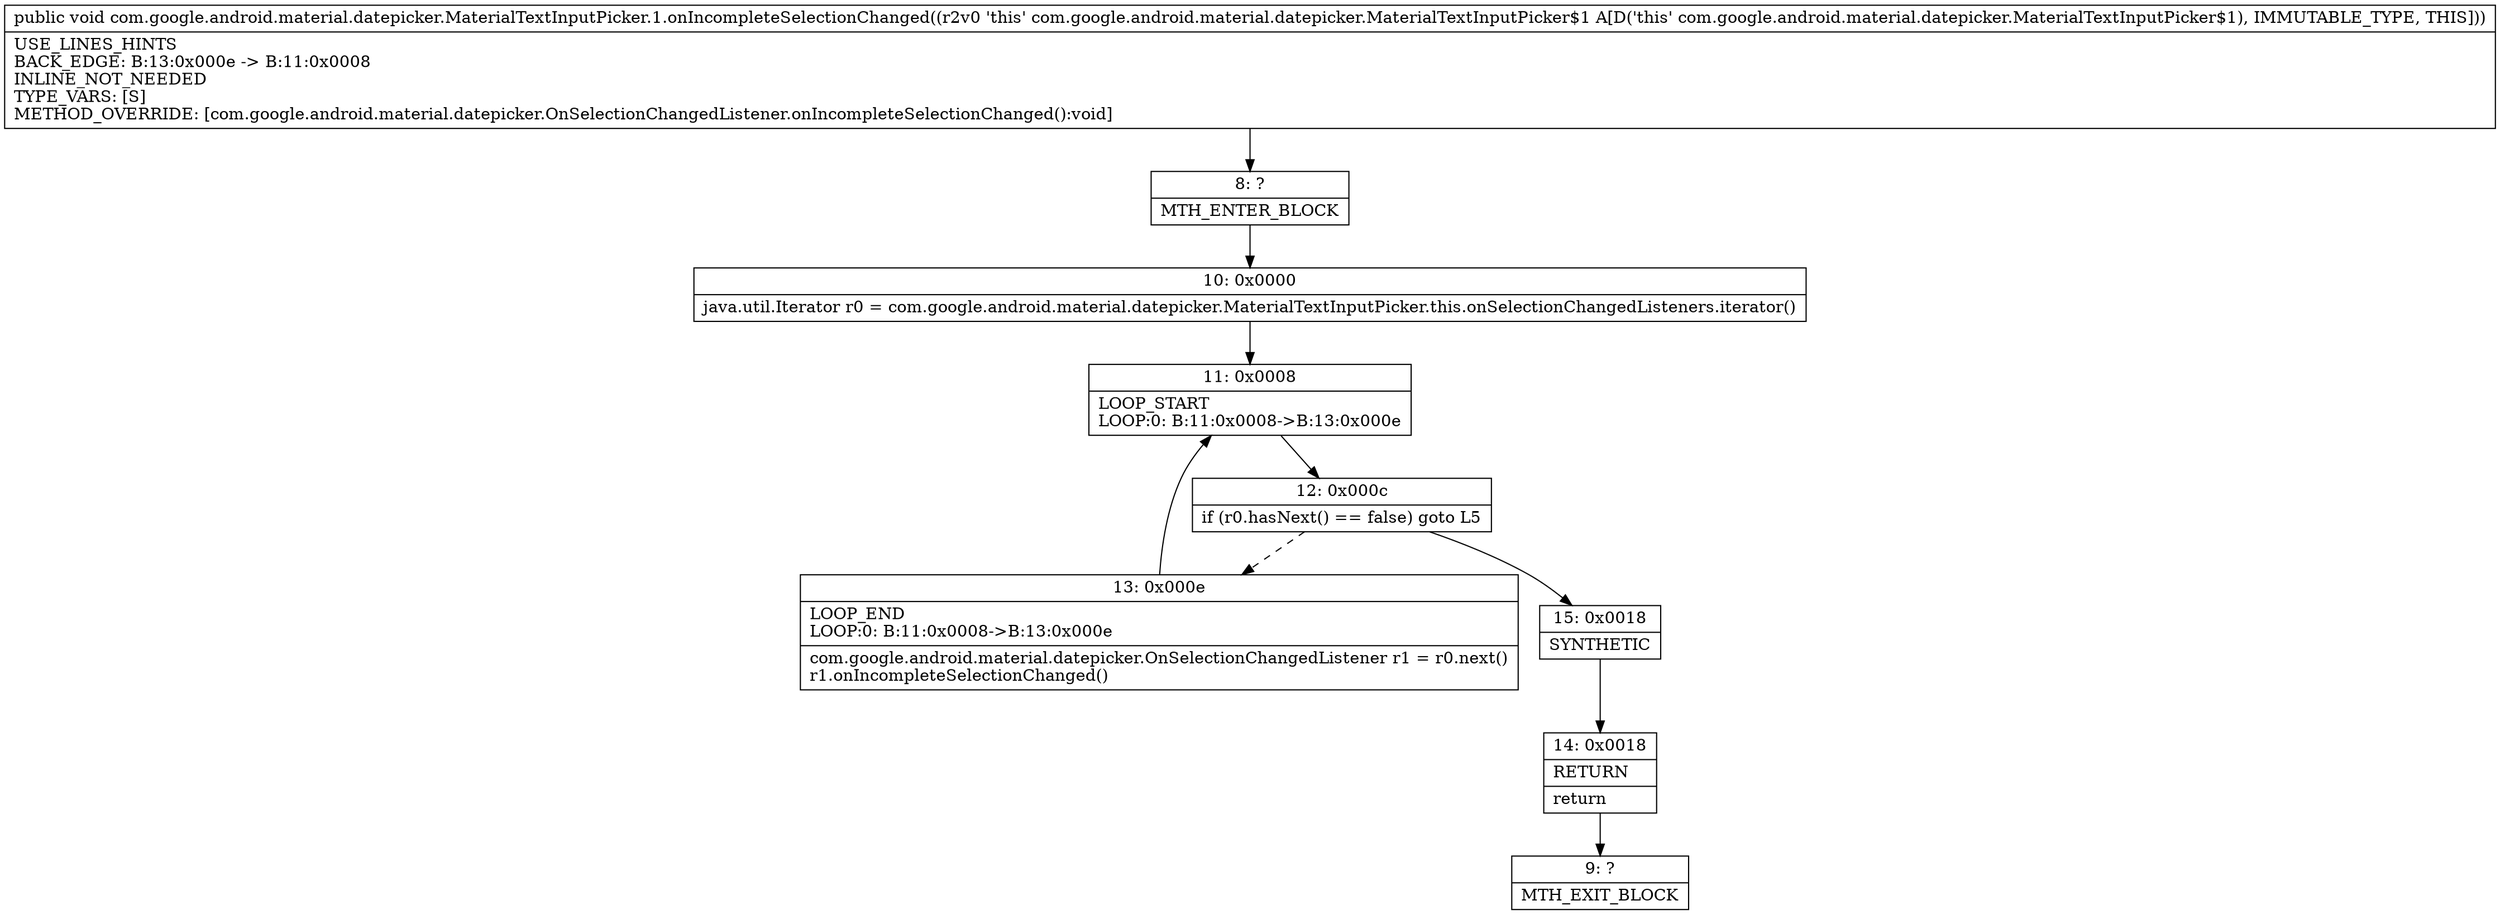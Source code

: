 digraph "CFG forcom.google.android.material.datepicker.MaterialTextInputPicker.1.onIncompleteSelectionChanged()V" {
Node_8 [shape=record,label="{8\:\ ?|MTH_ENTER_BLOCK\l}"];
Node_10 [shape=record,label="{10\:\ 0x0000|java.util.Iterator r0 = com.google.android.material.datepicker.MaterialTextInputPicker.this.onSelectionChangedListeners.iterator()\l}"];
Node_11 [shape=record,label="{11\:\ 0x0008|LOOP_START\lLOOP:0: B:11:0x0008\-\>B:13:0x000e\l}"];
Node_12 [shape=record,label="{12\:\ 0x000c|if (r0.hasNext() == false) goto L5\l}"];
Node_13 [shape=record,label="{13\:\ 0x000e|LOOP_END\lLOOP:0: B:11:0x0008\-\>B:13:0x000e\l|com.google.android.material.datepicker.OnSelectionChangedListener r1 = r0.next()\lr1.onIncompleteSelectionChanged()\l}"];
Node_15 [shape=record,label="{15\:\ 0x0018|SYNTHETIC\l}"];
Node_14 [shape=record,label="{14\:\ 0x0018|RETURN\l|return\l}"];
Node_9 [shape=record,label="{9\:\ ?|MTH_EXIT_BLOCK\l}"];
MethodNode[shape=record,label="{public void com.google.android.material.datepicker.MaterialTextInputPicker.1.onIncompleteSelectionChanged((r2v0 'this' com.google.android.material.datepicker.MaterialTextInputPicker$1 A[D('this' com.google.android.material.datepicker.MaterialTextInputPicker$1), IMMUTABLE_TYPE, THIS]))  | USE_LINES_HINTS\lBACK_EDGE: B:13:0x000e \-\> B:11:0x0008\lINLINE_NOT_NEEDED\lTYPE_VARS: [S]\lMETHOD_OVERRIDE: [com.google.android.material.datepicker.OnSelectionChangedListener.onIncompleteSelectionChanged():void]\l}"];
MethodNode -> Node_8;Node_8 -> Node_10;
Node_10 -> Node_11;
Node_11 -> Node_12;
Node_12 -> Node_13[style=dashed];
Node_12 -> Node_15;
Node_13 -> Node_11;
Node_15 -> Node_14;
Node_14 -> Node_9;
}

